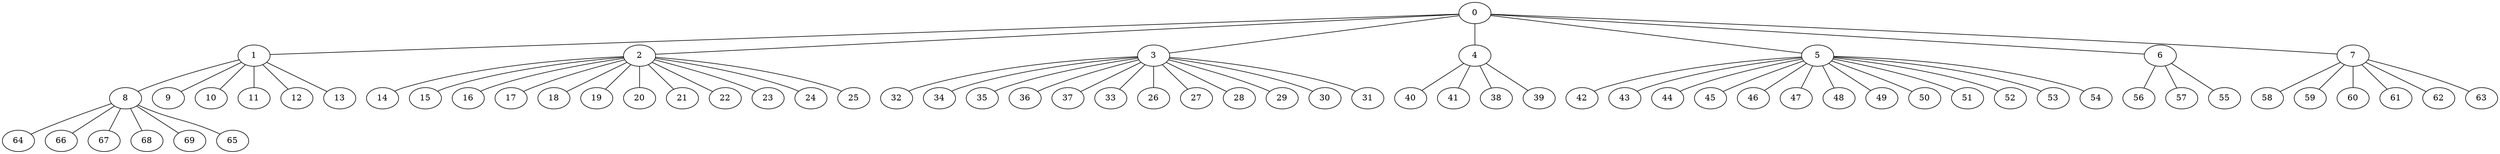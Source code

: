 
graph graphname {
    0 -- 1
0 -- 2
0 -- 3
0 -- 4
0 -- 5
0 -- 6
0 -- 7
1 -- 8
1 -- 9
1 -- 10
1 -- 11
1 -- 12
1 -- 13
2 -- 14
2 -- 15
2 -- 16
2 -- 17
2 -- 18
2 -- 19
2 -- 20
2 -- 21
2 -- 22
2 -- 23
2 -- 24
2 -- 25
3 -- 32
3 -- 34
3 -- 35
3 -- 36
3 -- 37
3 -- 33
3 -- 26
3 -- 27
3 -- 28
3 -- 29
3 -- 30
3 -- 31
4 -- 40
4 -- 41
4 -- 38
4 -- 39
5 -- 42
5 -- 43
5 -- 44
5 -- 45
5 -- 46
5 -- 47
5 -- 48
5 -- 49
5 -- 50
5 -- 51
5 -- 52
5 -- 53
5 -- 54
6 -- 56
6 -- 57
6 -- 55
7 -- 58
7 -- 59
7 -- 60
7 -- 61
7 -- 62
7 -- 63
8 -- 64
8 -- 66
8 -- 67
8 -- 68
8 -- 69
8 -- 65

}
